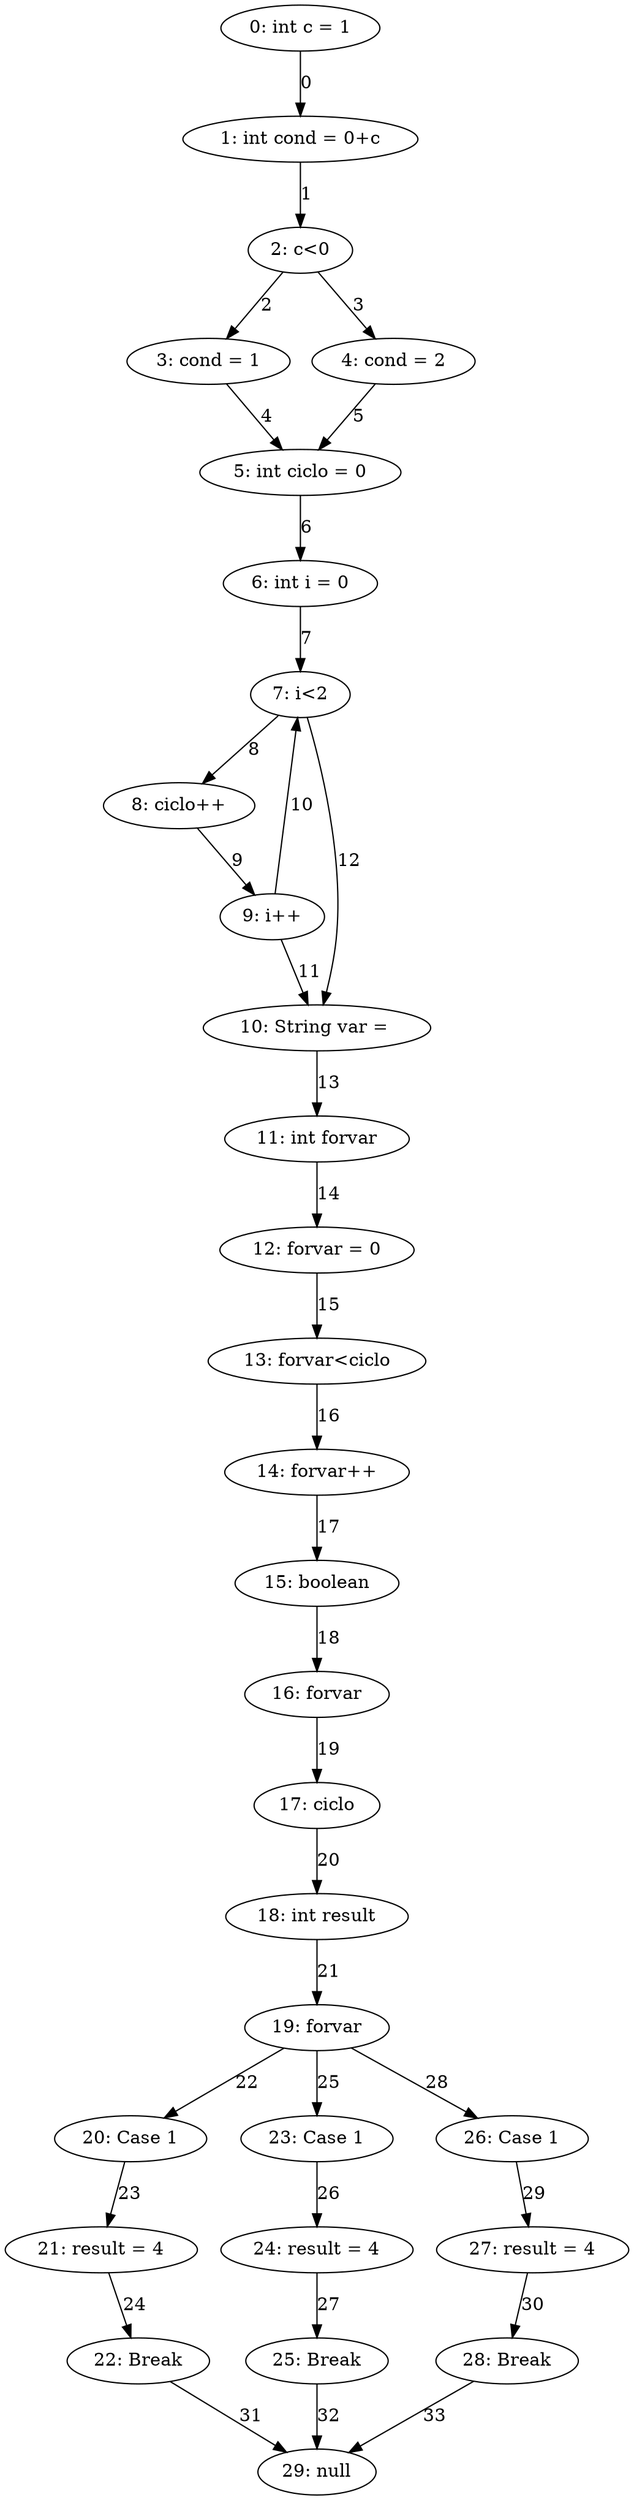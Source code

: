 digraph G {
  1 [ label="0: int c = 1" ];
  2 [ label="1: int cond = 0+c" ];
  3 [ label="2: c<0" ];
  4 [ label="3: cond = 1" ];
  5 [ label="4: cond = 2" ];
  6 [ label="5: int ciclo = 0" ];
  7 [ label="6: int i = 0" ];
  8 [ label="7: i<2" ];
  9 [ label="8: ciclo++" ];
  10 [ label="9: i++" ];
  11 [ label="10: String var = " ];
  12 [ label="11: int forvar" ];
  13 [ label="12: forvar = 0" ];
  14 [ label="13: forvar<ciclo" ];
  15 [ label="14: forvar++" ];
  16 [ label="15: boolean" ];
  17 [ label="16: forvar" ];
  18 [ label="17: ciclo" ];
  19 [ label="18: int result" ];
  20 [ label="19: forvar" ];
  21 [ label="20: Case 1" ];
  22 [ label="21: result = 4" ];
  23 [ label="22: Break" ];
  24 [ label="23: Case 1" ];
  25 [ label="24: result = 4" ];
  26 [ label="25: Break" ];
  27 [ label="26: Case 1" ];
  28 [ label="27: result = 4" ];
  29 [ label="28: Break" ];
  30 [ label="29: null" ];
  1 -> 2 [ label="0" ];
  2 -> 3 [ label="1" ];
  3 -> 4 [ label="2" ];
  3 -> 5 [ label="3" ];
  4 -> 6 [ label="4" ];
  5 -> 6 [ label="5" ];
  6 -> 7 [ label="6" ];
  7 -> 8 [ label="7" ];
  8 -> 9 [ label="8" ];
  9 -> 10 [ label="9" ];
  10 -> 8 [ label="10" ];
  10 -> 11 [ label="11" ];
  8 -> 11 [ label="12" ];
  11 -> 12 [ label="13" ];
  12 -> 13 [ label="14" ];
  13 -> 14 [ label="15" ];
  14 -> 15 [ label="16" ];
  15 -> 16 [ label="17" ];
  16 -> 17 [ label="18" ];
  17 -> 18 [ label="19" ];
  18 -> 19 [ label="20" ];
  19 -> 20 [ label="21" ];
  20 -> 21 [ label="22" ];
  21 -> 22 [ label="23" ];
  22 -> 23 [ label="24" ];
  20 -> 24 [ label="25" ];
  24 -> 25 [ label="26" ];
  25 -> 26 [ label="27" ];
  20 -> 27 [ label="28" ];
  27 -> 28 [ label="29" ];
  28 -> 29 [ label="30" ];
  23 -> 30 [ label="31" ];
  26 -> 30 [ label="32" ];
  29 -> 30 [ label="33" ];
}
